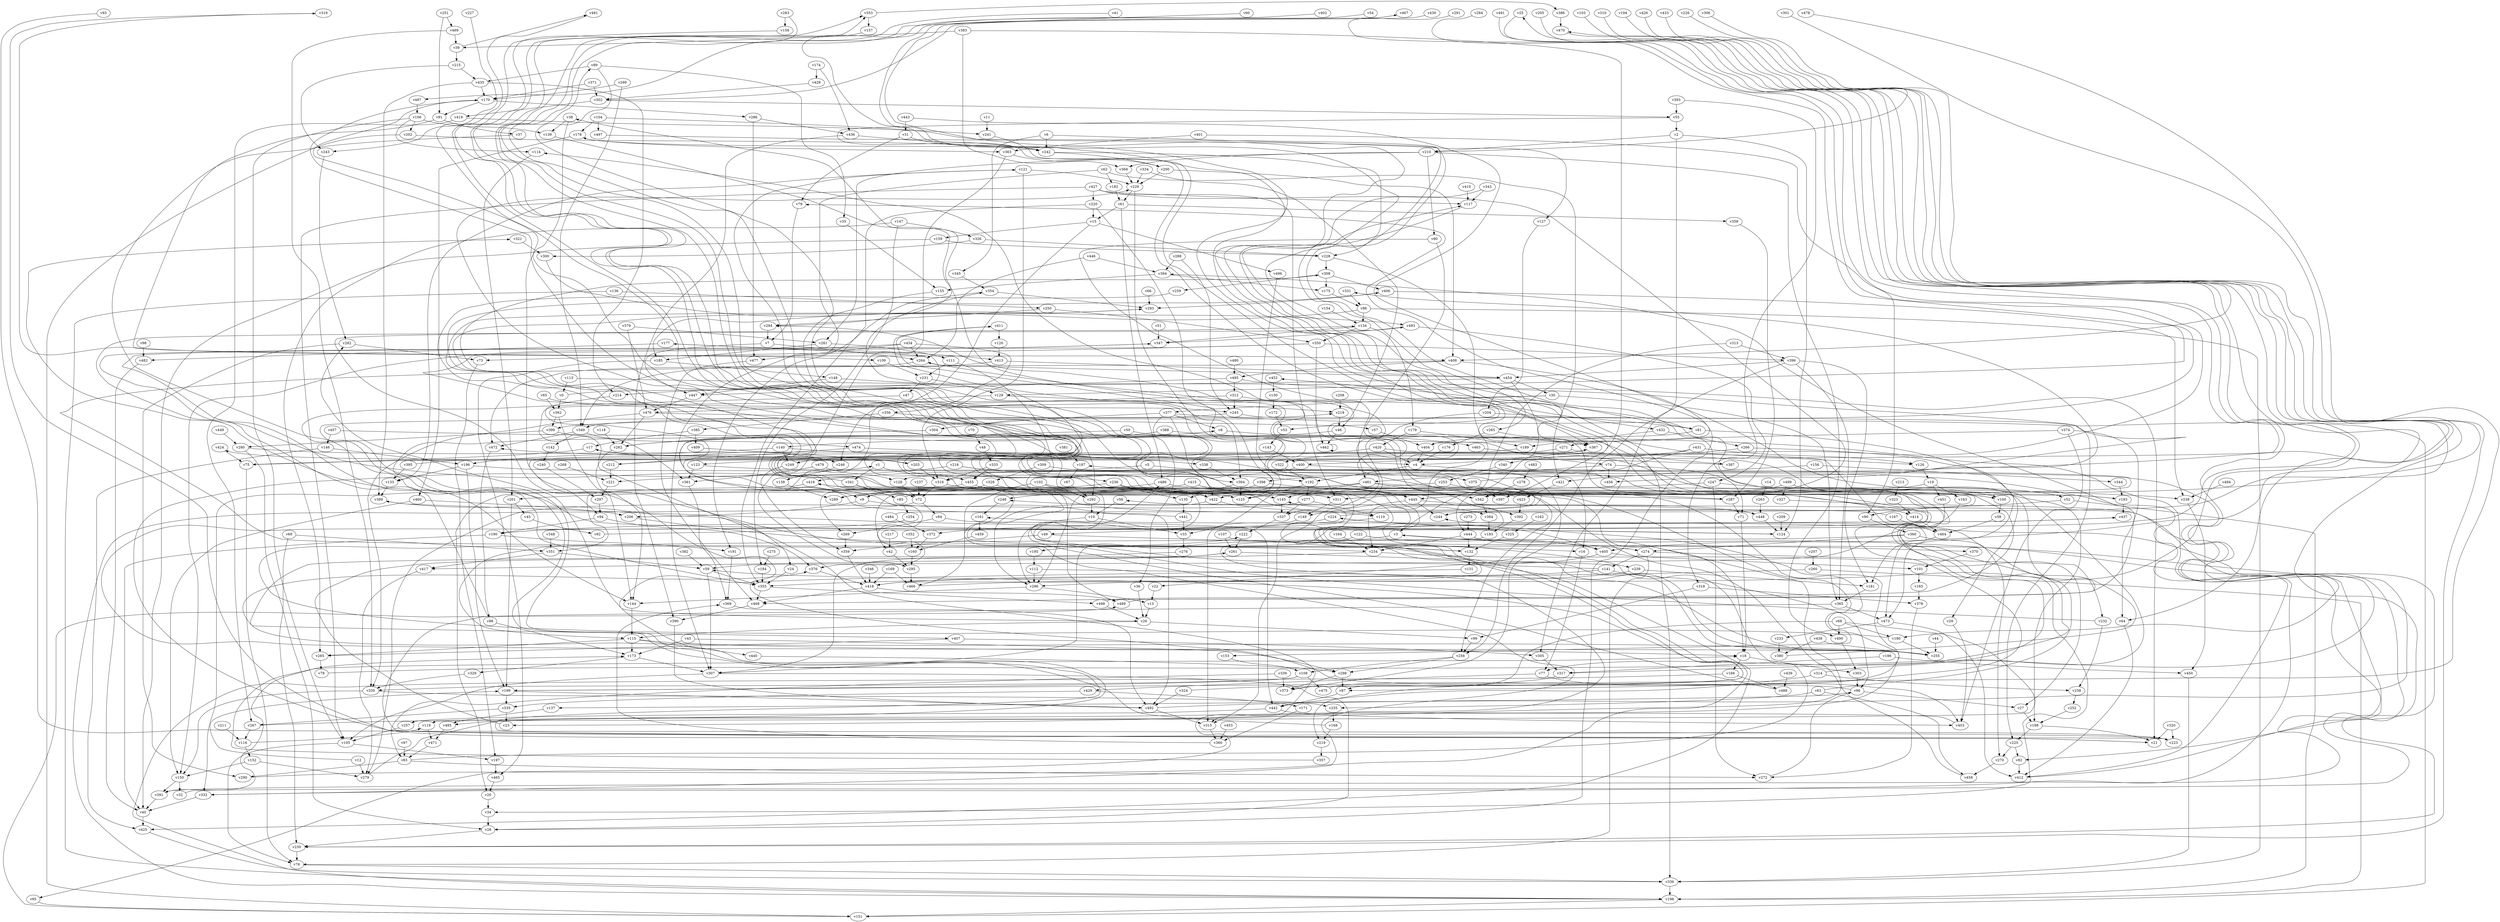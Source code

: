 // Benchmark game 749 - 500 vertices
// time_bound: 29
// targets: v9
digraph G {
    v0 [name="v0", player=1];
    v1 [name="v1", player=1];
    v2 [name="v2", player=1];
    v3 [name="v3", player=1];
    v4 [name="v4", player=1];
    v5 [name="v5", player=1];
    v6 [name="v6", player=1];
    v7 [name="v7", player=0];
    v8 [name="v8", player=1];
    v9 [name="v9", player=0, target=1];
    v10 [name="v10", player=0];
    v11 [name="v11", player=0];
    v12 [name="v12", player=1];
    v13 [name="v13", player=0];
    v14 [name="v14", player=0];
    v15 [name="v15", player=0];
    v16 [name="v16", player=0];
    v17 [name="v17", player=1];
    v18 [name="v18", player=0];
    v19 [name="v19", player=0];
    v20 [name="v20", player=1];
    v21 [name="v21", player=1];
    v22 [name="v22", player=1];
    v23 [name="v23", player=1];
    v24 [name="v24", player=0];
    v25 [name="v25", player=1];
    v26 [name="v26", player=1];
    v27 [name="v27", player=1];
    v28 [name="v28", player=1];
    v29 [name="v29", player=0];
    v30 [name="v30", player=1];
    v31 [name="v31", player=1];
    v32 [name="v32", player=1];
    v33 [name="v33", player=0];
    v34 [name="v34", player=0];
    v35 [name="v35", player=0];
    v36 [name="v36", player=0];
    v37 [name="v37", player=1];
    v38 [name="v38", player=0];
    v39 [name="v39", player=0];
    v40 [name="v40", player=0];
    v41 [name="v41", player=1];
    v42 [name="v42", player=1];
    v43 [name="v43", player=1];
    v44 [name="v44", player=0];
    v45 [name="v45", player=0];
    v46 [name="v46", player=0];
    v47 [name="v47", player=1];
    v48 [name="v48", player=0];
    v49 [name="v49", player=1];
    v50 [name="v50", player=0];
    v51 [name="v51", player=0];
    v52 [name="v52", player=1];
    v53 [name="v53", player=1];
    v54 [name="v54", player=1];
    v55 [name="v55", player=0];
    v56 [name="v56", player=0];
    v57 [name="v57", player=1];
    v58 [name="v58", player=1];
    v59 [name="v59", player=1];
    v60 [name="v60", player=0];
    v61 [name="v61", player=0];
    v62 [name="v62", player=0];
    v63 [name="v63", player=0];
    v64 [name="v64", player=1];
    v65 [name="v65", player=0];
    v66 [name="v66", player=1];
    v67 [name="v67", player=0];
    v68 [name="v68", player=0];
    v69 [name="v69", player=1];
    v70 [name="v70", player=1];
    v71 [name="v71", player=0];
    v72 [name="v72", player=0];
    v73 [name="v73", player=1];
    v74 [name="v74", player=1];
    v75 [name="v75", player=0];
    v76 [name="v76", player=0];
    v77 [name="v77", player=0];
    v78 [name="v78", player=1];
    v79 [name="v79", player=0];
    v80 [name="v80", player=0];
    v81 [name="v81", player=1];
    v82 [name="v82", player=1];
    v83 [name="v83", player=0];
    v84 [name="v84", player=1];
    v85 [name="v85", player=1];
    v86 [name="v86", player=1];
    v87 [name="v87", player=1];
    v88 [name="v88", player=0];
    v89 [name="v89", player=1];
    v90 [name="v90", player=0];
    v91 [name="v91", player=1];
    v92 [name="v92", player=0];
    v93 [name="v93", player=0];
    v94 [name="v94", player=1];
    v95 [name="v95", player=0];
    v96 [name="v96", player=0];
    v97 [name="v97", player=1];
    v98 [name="v98", player=1];
    v99 [name="v99", player=0];
    v100 [name="v100", player=0];
    v101 [name="v101", player=0];
    v102 [name="v102", player=1];
    v103 [name="v103", player=0];
    v104 [name="v104", player=1];
    v105 [name="v105", player=0];
    v106 [name="v106", player=1];
    v107 [name="v107", player=1];
    v108 [name="v108", player=1];
    v109 [name="v109", player=1];
    v110 [name="v110", player=1];
    v111 [name="v111", player=0];
    v112 [name="v112", player=1];
    v113 [name="v113", player=1];
    v114 [name="v114", player=1];
    v115 [name="v115", player=0];
    v116 [name="v116", player=1];
    v117 [name="v117", player=1];
    v118 [name="v118", player=0];
    v119 [name="v119", player=0];
    v120 [name="v120", player=1];
    v121 [name="v121", player=1];
    v122 [name="v122", player=0];
    v123 [name="v123", player=0];
    v124 [name="v124", player=1];
    v125 [name="v125", player=0];
    v126 [name="v126", player=0];
    v127 [name="v127", player=1];
    v128 [name="v128", player=1];
    v129 [name="v129", player=0];
    v130 [name="v130", player=0];
    v131 [name="v131", player=1];
    v132 [name="v132", player=1];
    v133 [name="v133", player=0];
    v134 [name="v134", player=0];
    v135 [name="v135", player=0];
    v136 [name="v136", player=1];
    v137 [name="v137", player=1];
    v138 [name="v138", player=0];
    v139 [name="v139", player=1];
    v140 [name="v140", player=1];
    v141 [name="v141", player=0];
    v142 [name="v142", player=1];
    v143 [name="v143", player=0];
    v144 [name="v144", player=1];
    v145 [name="v145", player=0];
    v146 [name="v146", player=1];
    v147 [name="v147", player=1];
    v148 [name="v148", player=1];
    v149 [name="v149", player=1];
    v150 [name="v150", player=1];
    v151 [name="v151", player=0];
    v152 [name="v152", player=1];
    v153 [name="v153", player=1];
    v154 [name="v154", player=1];
    v155 [name="v155", player=0];
    v156 [name="v156", player=0];
    v157 [name="v157", player=0];
    v158 [name="v158", player=1];
    v159 [name="v159", player=0];
    v160 [name="v160", player=0];
    v161 [name="v161", player=0];
    v162 [name="v162", player=0];
    v163 [name="v163", player=1];
    v164 [name="v164", player=0];
    v165 [name="v165", player=1];
    v166 [name="v166", player=0];
    v167 [name="v167", player=0];
    v168 [name="v168", player=1];
    v169 [name="v169", player=1];
    v170 [name="v170", player=0];
    v171 [name="v171", player=1];
    v172 [name="v172", player=0];
    v173 [name="v173", player=1];
    v174 [name="v174", player=1];
    v175 [name="v175", player=0];
    v176 [name="v176", player=0];
    v177 [name="v177", player=1];
    v178 [name="v178", player=0];
    v179 [name="v179", player=1];
    v180 [name="v180", player=0];
    v181 [name="v181", player=0];
    v182 [name="v182", player=0];
    v183 [name="v183", player=1];
    v184 [name="v184", player=1];
    v185 [name="v185", player=1];
    v186 [name="v186", player=0];
    v187 [name="v187", player=0];
    v188 [name="v188", player=0];
    v189 [name="v189", player=0];
    v190 [name="v190", player=0];
    v191 [name="v191", player=1];
    v192 [name="v192", player=0];
    v193 [name="v193", player=0];
    v194 [name="v194", player=0];
    v195 [name="v195", player=1];
    v196 [name="v196", player=0];
    v197 [name="v197", player=0];
    v198 [name="v198", player=0];
    v199 [name="v199", player=1];
    v200 [name="v200", player=1];
    v201 [name="v201", player=0];
    v202 [name="v202", player=0];
    v203 [name="v203", player=0];
    v204 [name="v204", player=0];
    v205 [name="v205", player=1];
    v206 [name="v206", player=0];
    v207 [name="v207", player=1];
    v208 [name="v208", player=0];
    v209 [name="v209", player=1];
    v210 [name="v210", player=1];
    v211 [name="v211", player=0];
    v212 [name="v212", player=0];
    v213 [name="v213", player=1];
    v214 [name="v214", player=1];
    v215 [name="v215", player=1];
    v216 [name="v216", player=0];
    v217 [name="v217", player=0];
    v218 [name="v218", player=0];
    v219 [name="v219", player=1];
    v220 [name="v220", player=0];
    v221 [name="v221", player=1];
    v222 [name="v222", player=0];
    v223 [name="v223", player=0];
    v224 [name="v224", player=0];
    v225 [name="v225", player=1];
    v226 [name="v226", player=1];
    v227 [name="v227", player=0];
    v228 [name="v228", player=0];
    v229 [name="v229", player=0];
    v230 [name="v230", player=0];
    v231 [name="v231", player=1];
    v232 [name="v232", player=1];
    v233 [name="v233", player=0];
    v234 [name="v234", player=1];
    v235 [name="v235", player=1];
    v236 [name="v236", player=0];
    v237 [name="v237", player=0];
    v238 [name="v238", player=0];
    v239 [name="v239", player=0];
    v240 [name="v240", player=0];
    v241 [name="v241", player=1];
    v242 [name="v242", player=1];
    v243 [name="v243", player=0];
    v244 [name="v244", player=1];
    v245 [name="v245", player=0];
    v246 [name="v246", player=1];
    v247 [name="v247", player=1];
    v248 [name="v248", player=1];
    v249 [name="v249", player=0];
    v250 [name="v250", player=0];
    v251 [name="v251", player=0];
    v252 [name="v252", player=0];
    v253 [name="v253", player=1];
    v254 [name="v254", player=0];
    v255 [name="v255", player=1];
    v256 [name="v256", player=0];
    v257 [name="v257", player=0];
    v258 [name="v258", player=0];
    v259 [name="v259", player=1];
    v260 [name="v260", player=0];
    v261 [name="v261", player=1];
    v262 [name="v262", player=0];
    v263 [name="v263", player=0];
    v264 [name="v264", player=0];
    v265 [name="v265", player=0];
    v266 [name="v266", player=0];
    v267 [name="v267", player=1];
    v268 [name="v268", player=0];
    v269 [name="v269", player=0];
    v270 [name="v270", player=0];
    v271 [name="v271", player=1];
    v272 [name="v272", player=1];
    v273 [name="v273", player=1];
    v274 [name="v274", player=1];
    v275 [name="v275", player=1];
    v276 [name="v276", player=1];
    v277 [name="v277", player=0];
    v278 [name="v278", player=1];
    v279 [name="v279", player=0];
    v280 [name="v280", player=0];
    v281 [name="v281", player=1];
    v282 [name="v282", player=1];
    v283 [name="v283", player=0];
    v284 [name="v284", player=1];
    v285 [name="v285", player=0];
    v286 [name="v286", player=0];
    v287 [name="v287", player=1];
    v288 [name="v288", player=1];
    v289 [name="v289", player=0];
    v290 [name="v290", player=0];
    v291 [name="v291", player=1];
    v292 [name="v292", player=1];
    v293 [name="v293", player=1];
    v294 [name="v294", player=0];
    v295 [name="v295", player=1];
    v296 [name="v296", player=1];
    v297 [name="v297", player=1];
    v298 [name="v298", player=0];
    v299 [name="v299", player=0];
    v300 [name="v300", player=0];
    v301 [name="v301", player=0];
    v302 [name="v302", player=1];
    v303 [name="v303", player=1];
    v304 [name="v304", player=1];
    v305 [name="v305", player=1];
    v306 [name="v306", player=0];
    v307 [name="v307", player=1];
    v308 [name="v308", player=0];
    v309 [name="v309", player=1];
    v310 [name="v310", player=0];
    v311 [name="v311", player=0];
    v312 [name="v312", player=1];
    v313 [name="v313", player=1];
    v314 [name="v314", player=0];
    v315 [name="v315", player=1];
    v316 [name="v316", player=0];
    v317 [name="v317", player=1];
    v318 [name="v318", player=0];
    v319 [name="v319", player=1];
    v320 [name="v320", player=0];
    v321 [name="v321", player=0];
    v322 [name="v322", player=1];
    v323 [name="v323", player=1];
    v324 [name="v324", player=0];
    v325 [name="v325", player=1];
    v326 [name="v326", player=0];
    v327 [name="v327", player=1];
    v328 [name="v328", player=0];
    v329 [name="v329", player=1];
    v330 [name="v330", player=1];
    v331 [name="v331", player=1];
    v332 [name="v332", player=0];
    v333 [name="v333", player=0];
    v334 [name="v334", player=1];
    v335 [name="v335", player=1];
    v336 [name="v336", player=0];
    v337 [name="v337", player=0];
    v338 [name="v338", player=0];
    v339 [name="v339", player=1];
    v340 [name="v340", player=0];
    v341 [name="v341", player=1];
    v342 [name="v342", player=0];
    v343 [name="v343", player=0];
    v344 [name="v344", player=1];
    v345 [name="v345", player=1];
    v346 [name="v346", player=1];
    v347 [name="v347", player=0];
    v348 [name="v348", player=0];
    v349 [name="v349", player=1];
    v350 [name="v350", player=0];
    v351 [name="v351", player=1];
    v352 [name="v352", player=1];
    v353 [name="v353", player=1];
    v354 [name="v354", player=1];
    v355 [name="v355", player=1];
    v356 [name="v356", player=1];
    v357 [name="v357", player=1];
    v358 [name="v358", player=0];
    v359 [name="v359", player=0];
    v360 [name="v360", player=0];
    v361 [name="v361", player=1];
    v362 [name="v362", player=1];
    v363 [name="v363", player=0];
    v364 [name="v364", player=0];
    v365 [name="v365", player=1];
    v366 [name="v366", player=1];
    v367 [name="v367", player=0];
    v368 [name="v368", player=0];
    v369 [name="v369", player=0];
    v370 [name="v370", player=1];
    v371 [name="v371", player=1];
    v372 [name="v372", player=1];
    v373 [name="v373", player=0];
    v374 [name="v374", player=0];
    v375 [name="v375", player=1];
    v376 [name="v376", player=1];
    v377 [name="v377", player=1];
    v378 [name="v378", player=1];
    v379 [name="v379", player=1];
    v380 [name="v380", player=0];
    v381 [name="v381", player=0];
    v382 [name="v382", player=0];
    v383 [name="v383", player=0];
    v384 [name="v384", player=0];
    v385 [name="v385", player=0];
    v386 [name="v386", player=1];
    v387 [name="v387", player=1];
    v388 [name="v388", player=0];
    v389 [name="v389", player=0];
    v390 [name="v390", player=1];
    v391 [name="v391", player=0];
    v392 [name="v392", player=0];
    v393 [name="v393", player=1];
    v394 [name="v394", player=1];
    v395 [name="v395", player=0];
    v396 [name="v396", player=0];
    v397 [name="v397", player=1];
    v398 [name="v398", player=1];
    v399 [name="v399", player=1];
    v400 [name="v400", player=1];
    v401 [name="v401", player=1];
    v402 [name="v402", player=0];
    v403 [name="v403", player=0];
    v404 [name="v404", player=0];
    v405 [name="v405", player=0];
    v406 [name="v406", player=1];
    v407 [name="v407", player=0];
    v408 [name="v408", player=1];
    v409 [name="v409", player=1];
    v410 [name="v410", player=0];
    v411 [name="v411", player=1];
    v412 [name="v412", player=1];
    v413 [name="v413", player=1];
    v414 [name="v414", player=0];
    v415 [name="v415", player=1];
    v416 [name="v416", player=1];
    v417 [name="v417", player=0];
    v418 [name="v418", player=1];
    v419 [name="v419", player=0];
    v420 [name="v420", player=0];
    v421 [name="v421", player=0];
    v422 [name="v422", player=1];
    v423 [name="v423", player=1];
    v424 [name="v424", player=1];
    v425 [name="v425", player=0];
    v426 [name="v426", player=0];
    v427 [name="v427", player=1];
    v428 [name="v428", player=0];
    v429 [name="v429", player=0];
    v430 [name="v430", player=1];
    v431 [name="v431", player=1];
    v432 [name="v432", player=1];
    v433 [name="v433", player=0];
    v434 [name="v434", player=0];
    v435 [name="v435", player=1];
    v436 [name="v436", player=1];
    v437 [name="v437", player=0];
    v438 [name="v438", player=1];
    v439 [name="v439", player=1];
    v440 [name="v440", player=1];
    v441 [name="v441", player=0];
    v442 [name="v442", player=0];
    v443 [name="v443", player=1];
    v444 [name="v444", player=1];
    v445 [name="v445", player=0];
    v446 [name="v446", player=1];
    v447 [name="v447", player=1];
    v448 [name="v448", player=1];
    v449 [name="v449", player=0];
    v450 [name="v450", player=1];
    v451 [name="v451", player=0];
    v452 [name="v452", player=0];
    v453 [name="v453", player=0];
    v454 [name="v454", player=1];
    v455 [name="v455", player=1];
    v456 [name="v456", player=1];
    v457 [name="v457", player=0];
    v458 [name="v458", player=0];
    v459 [name="v459", player=0];
    v460 [name="v460", player=1];
    v461 [name="v461", player=1];
    v462 [name="v462", player=1];
    v463 [name="v463", player=1];
    v464 [name="v464", player=1];
    v465 [name="v465", player=1];
    v466 [name="v466", player=1];
    v467 [name="v467", player=1];
    v468 [name="v468", player=0];
    v469 [name="v469", player=1];
    v470 [name="v470", player=0];
    v471 [name="v471", player=0];
    v472 [name="v472", player=1];
    v473 [name="v473", player=0];
    v474 [name="v474", player=0];
    v475 [name="v475", player=1];
    v476 [name="v476", player=0];
    v477 [name="v477", player=1];
    v478 [name="v478", player=0];
    v479 [name="v479", player=1];
    v480 [name="v480", player=1];
    v481 [name="v481", player=0];
    v482 [name="v482", player=0];
    v483 [name="v483", player=1];
    v484 [name="v484", player=0];
    v485 [name="v485", player=0];
    v486 [name="v486", player=1];
    v487 [name="v487", player=0];
    v488 [name="v488", player=0];
    v489 [name="v489", player=1];
    v490 [name="v490", player=0];
    v491 [name="v491", player=0];
    v492 [name="v492", player=0];
    v493 [name="v493", player=0];
    v494 [name="v494", player=0];
    v495 [name="v495", player=0];
    v496 [name="v496", player=1];
    v497 [name="v497", player=0];
    v498 [name="v498", player=1];
    v499 [name="v499", player=1];

    v0 -> v177 [constraint="t < 11"];
    v1 -> v341;
    v2 -> v210;
    v3 -> v274;
    v4 -> v192;
    v5 -> v416;
    v6 -> v127;
    v7 -> v264;
    v8 -> v140;
    v9 -> v492;
    v10 -> v33;
    v11 -> v241;
    v12 -> v199 [constraint="t < 8"];
    v13 -> v26;
    v14 -> v263;
    v15 -> v159;
    v16 -> v77;
    v17 -> v75;
    v18 -> v166;
    v19 -> v311;
    v20 -> v34;
    v21 -> v319 [constraint="t < 9"];
    v22 -> v13;
    v23 -> v261 [constraint="t >= 4"];
    v24 -> v355;
    v25 -> v123 [constraint="t >= 5"];
    v26 -> v99;
    v27 -> v188;
    v28 -> v230;
    v29 -> v403;
    v30 -> v95 [constraint="t mod 2 == 1"];
    v31 -> v242;
    v32 -> v248 [constraint="t >= 2"];
    v33 -> v276;
    v34 -> v28;
    v35 -> v155;
    v36 -> v26;
    v37 -> v355 [constraint="t < 10"];
    v38 -> v94;
    v39 -> v481 [constraint="t mod 3 == 2"];
    v40 -> v425;
    v41 -> v255 [constraint="t mod 2 == 0"];
    v42 -> v295;
    v43 -> v173;
    v44 -> v255;
    v45 -> v92;
    v46 -> v21 [constraint="t >= 3"];
    v47 -> v124 [constraint="t < 13"];
    v48 -> v333;
    v49 -> v359;
    v50 -> v262;
    v51 -> v347;
    v52 -> v198;
    v53 -> v143;
    v54 -> v432 [constraint="t >= 5"];
    v55 -> v53 [constraint="t mod 5 == 2"];
    v56 -> v10;
    v57 -> v404;
    v58 -> v464;
    v59 -> v307;
    v60 -> v255 [constraint="t >= 1"];
    v61 -> v358;
    v62 -> v421;
    v63 -> v117 [constraint="t < 14"];
    v64 -> v412;
    v65 -> v367 [constraint="t < 8"];
    v66 -> v293;
    v67 -> v292;
    v68 -> v119 [constraint="t mod 5 == 2"];
    v69 -> v230;
    v70 -> v48;
    v71 -> v18;
    v72 -> v198 [constraint="t mod 4 == 1"];
    v73 -> v197;
    v74 -> v456;
    v75 -> v178 [constraint="t < 14"];
    v76 -> v336;
    v77 -> v429;
    v78 -> v3 [constraint="t < 12"];
    v79 -> v7;
    v80 -> v74 [constraint="t < 7"];
    v81 -> v473;
    v82 -> v412;
    v83 -> v89 [constraint="t >= 5"];
    v84 -> v442;
    v85 -> v354 [constraint="t mod 3 == 0"];
    v86 -> v185;
    v87 -> v442;
    v88 -> v493 [constraint="t >= 3"];
    v89 -> v422 [constraint="t < 15"];
    v90 -> v366;
    v91 -> v109 [constraint="t < 12"];
    v92 -> v145 [constraint="t mod 5 == 2"];
    v93 -> v223 [constraint="t >= 2"];
    v94 -> v190;
    v95 -> v151;
    v96 -> v134 [constraint="t >= 2"];
    v97 -> v83;
    v98 -> v482;
    v99 -> v256;
    v100 -> v58;
    v101 -> v165;
    v102 -> v188;
    v103 -> v405 [constraint="t mod 3 == 1"];
    v104 -> v265 [constraint="t >= 3"];
    v105 -> v76;
    v106 -> v114;
    v107 -> v230 [constraint="t < 12"];
    v108 -> v330 [constraint="t >= 1"];
    v109 -> v231;
    v110 -> v190 [constraint="t mod 2 == 1"];
    v111 -> v231;
    v112 -> v255 [constraint="t mod 5 == 1"];
    v113 -> v456 [constraint="t >= 1"];
    v114 -> v201;
    v115 -> v440;
    v116 -> v119 [constraint="t >= 1"];
    v117 -> v81 [constraint="t < 7"];
    v118 -> v262;
    v119 -> v471;
    v120 -> v413;
    v121 -> v133;
    v122 -> v405;
    v123 -> v180 [constraint="t >= 4"];
    v124 -> v389 [constraint="t < 10"];
    v125 -> v321 [constraint="t >= 5"];
    v126 -> v19;
    v127 -> v204;
    v128 -> v72;
    v129 -> v246;
    v130 -> v172;
    v131 -> v26 [constraint="t >= 4"];
    v132 -> v406 [constraint="t >= 4"];
    v133 -> v389;
    v134 -> v179;
    v135 -> v441;
    v136 -> v198;
    v137 -> v485;
    v138 -> v289;
    v139 -> v153 [constraint="t >= 3"];
    v140 -> v249;
    v141 -> v486 [constraint="t < 7"];
    v142 -> v240;
    v143 -> v400;
    v144 -> v115;
    v145 -> v337;
    v146 -> v196;
    v147 -> v184;
    v148 -> v447;
    v149 -> v315;
    v150 -> v391;
    v151 -> v489 [constraint="t >= 4"];
    v152 -> v150;
    v153 -> v108;
    v154 -> v134;
    v155 -> v392 [constraint="t >= 2"];
    v156 -> v344;
    v157 -> v425 [constraint="t >= 5"];
    v158 -> v193 [constraint="t mod 4 == 1"];
    v159 -> v228;
    v160 -> v295;
    v161 -> v459;
    v162 -> v325;
    v163 -> v59 [constraint="t >= 1"];
    v164 -> v234;
    v165 -> v378;
    v166 -> v198 [constraint="t >= 2"];
    v167 -> v293 [constraint="t < 14"];
    v168 -> v218 [constraint="t mod 3 == 1"];
    v169 -> v466;
    v170 -> v384 [constraint="t mod 5 == 1"];
    v171 -> v360;
    v172 -> v53;
    v173 -> v329;
    v174 -> v436;
    v175 -> v86;
    v176 -> v4;
    v177 -> v482;
    v178 -> v460;
    v179 -> v189;
    v180 -> v222 [constraint="t mod 3 == 0"];
    v181 -> v365;
    v182 -> v61;
    v183 -> v485 [constraint="t < 14"];
    v184 -> v355;
    v185 -> v465;
    v186 -> v317;
    v187 -> v67;
    v188 -> v21;
    v189 -> v234 [constraint="t mod 3 == 2"];
    v190 -> v40;
    v191 -> v369;
    v192 -> v277;
    v193 -> v353 [constraint="t < 14"];
    v194 -> v244 [constraint="t mod 4 == 0"];
    v195 -> v112;
    v196 -> v375;
    v197 -> v465;
    v198 -> v151;
    v199 -> v492;
    v200 -> v408;
    v201 -> v45;
    v202 -> v242;
    v203 -> v424 [constraint="t mod 3 == 0"];
    v204 -> v315;
    v205 -> v190 [constraint="t >= 3"];
    v206 -> v370 [constraint="t < 6"];
    v207 -> v260;
    v208 -> v218;
    v209 -> v124;
    v210 -> v490;
    v211 -> v116;
    v212 -> v353 [constraint="t < 8"];
    v213 -> v323;
    v214 -> v311 [constraint="t mod 2 == 1"];
    v215 -> v435;
    v216 -> v87 [constraint="t >= 3"];
    v217 -> v42;
    v218 -> v46;
    v219 -> v357;
    v220 -> v15;
    v221 -> v297;
    v222 -> v261;
    v223 -> v1 [constraint="t < 7"];
    v224 -> v114 [constraint="t < 14"];
    v225 -> v82;
    v226 -> v82 [constraint="t < 6"];
    v227 -> v243 [constraint="t mod 3 == 1"];
    v228 -> v308;
    v229 -> v364;
    v230 -> v76;
    v231 -> v129;
    v232 -> v229 [constraint="t mod 2 == 0"];
    v233 -> v380;
    v234 -> v27;
    v235 -> v168;
    v236 -> v135 [constraint="t >= 5"];
    v237 -> v72;
    v238 -> v450;
    v239 -> v296;
    v240 -> v297;
    v241 -> v414 [constraint="t >= 1"];
    v242 -> v228;
    v243 -> v282;
    v244 -> v452 [constraint="t < 7"];
    v245 -> v225;
    v246 -> v138;
    v247 -> v52;
    v248 -> v161;
    v249 -> v359;
    v250 -> v294;
    v251 -> v91;
    v252 -> v188;
    v253 -> v287;
    v254 -> v255 [constraint="t >= 1"];
    v255 -> v376 [constraint="t < 7"];
    v256 -> v108;
    v257 -> v105;
    v258 -> v252;
    v259 -> v332 [constraint="t < 6"];
    v260 -> v355;
    v261 -> v307;
    v262 -> v144;
    v263 -> v448;
    v264 -> v472;
    v265 -> v176;
    v266 -> v29;
    v267 -> v294 [constraint="t < 7"];
    v268 -> v221;
    v269 -> v359;
    v270 -> v458;
    v271 -> v322;
    v272 -> v96;
    v273 -> v444;
    v274 -> v141;
    v275 -> v184;
    v276 -> v407 [constraint="t mod 2 == 1"];
    v277 -> v279;
    v278 -> v342;
    v279 -> v282 [constraint="t < 13"];
    v280 -> v23 [constraint="t >= 4"];
    v281 -> v185;
    v282 -> v73;
    v283 -> v249 [constraint="t mod 4 == 2"];
    v284 -> v399 [constraint="t < 13"];
    v285 -> v78;
    v286 -> v477;
    v287 -> v367 [constraint="t >= 1"];
    v288 -> v394;
    v289 -> v187 [constraint="t >= 3"];
    v290 -> v437 [constraint="t < 10"];
    v291 -> v129 [constraint="t >= 2"];
    v292 -> v10;
    v293 -> v367 [constraint="t mod 4 == 0"];
    v294 -> v38 [constraint="t >= 4"];
    v295 -> v466;
    v296 -> v144;
    v297 -> v94;
    v298 -> v87;
    v299 -> v349;
    v300 -> v493 [constraint="t mod 2 == 0"];
    v301 -> v230 [constraint="t >= 5"];
    v302 -> v55;
    v303 -> v96;
    v304 -> v376 [constraint="t >= 1"];
    v305 -> v317;
    v306 -> v125 [constraint="t mod 3 == 2"];
    v307 -> v105;
    v308 -> v175;
    v309 -> v412 [constraint="t >= 2"];
    v310 -> v210 [constraint="t >= 2"];
    v311 -> v149;
    v312 -> v245;
    v313 -> v3;
    v314 -> v467 [constraint="t mod 4 == 0"];
    v315 -> v360;
    v316 -> v100 [constraint="t >= 3"];
    v317 -> v219;
    v318 -> v378;
    v319 -> v408 [constraint="t >= 2"];
    v320 -> v223;
    v321 -> v300;
    v322 -> v192;
    v323 -> v414;
    v324 -> v416 [constraint="t mod 2 == 0"];
    v325 -> v132;
    v326 -> v300;
    v327 -> v391 [constraint="t mod 4 == 3"];
    v328 -> v9;
    v329 -> v330;
    v330 -> v150;
    v331 -> v86;
    v332 -> v40;
    v333 -> v316;
    v334 -> v46;
    v335 -> v23;
    v336 -> v198;
    v337 -> v222;
    v338 -> v364;
    v339 -> v373;
    v340 -> v253;
    v341 -> v347 [constraint="t >= 3"];
    v342 -> v384;
    v343 -> v77 [constraint="t < 14"];
    v344 -> v193;
    v345 -> v354;
    v346 -> v418;
    v347 -> v144 [constraint="t mod 3 == 1"];
    v348 -> v351;
    v349 -> v472;
    v350 -> v245 [constraint="t >= 4"];
    v351 -> v59;
    v352 -> v160;
    v353 -> v386 [constraint="t mod 2 == 0"];
    v354 -> v293;
    v355 -> v468;
    v356 -> v292;
    v357 -> v18 [constraint="t mod 4 == 0"];
    v358 -> v287;
    v359 -> v418;
    v360 -> v369;
    v361 -> v369;
    v362 -> v144;
    v363 -> v200;
    v364 -> v135;
    v365 -> v223 [constraint="t < 14"];
    v366 -> v115 [constraint="t >= 5"];
    v367 -> v4 [constraint="t >= 3"];
    v368 -> v229;
    v369 -> v492;
    v370 -> v101;
    v371 -> v302;
    v372 -> v160;
    v373 -> v59 [constraint="t < 5"];
    v374 -> v271;
    v375 -> v331 [constraint="t mod 4 == 2"];
    v376 -> v418;
    v377 -> v151;
    v378 -> v272;
    v379 -> v476;
    v380 -> v17 [constraint="t < 10"];
    v381 -> v187;
    v382 -> v59;
    v383 -> v397;
    v384 -> v183;
    v385 -> v17;
    v386 -> v470;
    v387 -> v472 [constraint="t >= 4"];
    v388 -> v367;
    v389 -> v24 [constraint="t < 11"];
    v390 -> v492;
    v391 -> v173 [constraint="t >= 5"];
    v392 -> v183;
    v393 -> v318;
    v394 -> v175;
    v395 -> v121 [constraint="t < 8"];
    v396 -> v181;
    v397 -> v170 [constraint="t >= 3"];
    v398 -> v445;
    v399 -> v474;
    v400 -> v316;
    v401 -> v90;
    v402 -> v487 [constraint="t >= 5"];
    v403 -> v315 [constraint="t >= 3"];
    v404 -> v79 [constraint="t mod 4 == 2"];
    v405 -> v22;
    v406 -> v293;
    v407 -> v305;
    v408 -> v132 [constraint="t < 7"];
    v409 -> v203 [constraint="t < 13"];
    v410 -> v117;
    v411 -> v120;
    v412 -> v25 [constraint="t mod 4 == 0"];
    v413 -> v349;
    v414 -> v464;
    v415 -> v289;
    v416 -> v351;
    v417 -> v279;
    v418 -> v468;
    v419 -> v241;
    v420 -> v181;
    v421 -> v423;
    v422 -> v296;
    v423 -> v264 [constraint="t < 9"];
    v424 -> v75;
    v425 -> v336;
    v426 -> v398 [constraint="t >= 1"];
    v427 -> v342 [constraint="t >= 4"];
    v428 -> v302;
    v429 -> v335;
    v430 -> v302 [constraint="t < 9"];
    v431 -> v128 [constraint="t < 13"];
    v432 -> v266;
    v433 -> v64 [constraint="t >= 1"];
    v434 -> v356;
    v435 -> v389;
    v436 -> v390;
    v437 -> v418 [constraint="t < 6"];
    v438 -> v380;
    v439 -> v488;
    v440 -> v298 [constraint="t >= 1"];
    v441 -> v8 [constraint="t < 9"];
    v442 -> v403;
    v443 -> v317 [constraint="t < 5"];
    v444 -> v18;
    v445 -> v448;
    v446 -> v264;
    v447 -> v476;
    v448 -> v56 [constraint="t < 6"];
    v449 -> v280;
    v450 -> v336;
    v451 -> v34 [constraint="t mod 4 == 0"];
    v452 -> v130;
    v453 -> v360;
    v454 -> v214;
    v455 -> v269;
    v456 -> v455 [constraint="t mod 5 == 0"];
    v457 -> v332 [constraint="t mod 2 == 0"];
    v458 -> v411 [constraint="t < 14"];
    v459 -> v160;
    v460 -> v150;
    v461 -> v20;
    v462 -> v462;
    v463 -> v49 [constraint="t mod 4 == 1"];
    v464 -> v473;
    v465 -> v20;
    v466 -> v470 [constraint="t < 12"];
    v467 -> v126 [constraint="t mod 5 == 3"];
    v468 -> v390;
    v469 -> v330;
    v470 -> v408 [constraint="t mod 3 == 1"];
    v471 -> v83;
    v472 -> v88;
    v473 -> v233;
    v474 -> v212;
    v475 -> v224 [constraint="t < 11"];
    v476 -> v57;
    v477 -> v468;
    v478 -> v199 [constraint="t < 10"];
    v479 -> v361;
    v480 -> v495;
    v481 -> v236 [constraint="t < 7"];
    v482 -> v40;
    v483 -> v278;
    v484 -> v411 [constraint="t < 11"];
    v485 -> v471;
    v486 -> v100;
    v487 -> v106;
    v488 -> v308 [constraint="t >= 1"];
    v489 -> v244 [constraint="t mod 3 == 1"];
    v490 -> v303;
    v491 -> v75 [constraint="t < 12"];
    v492 -> v161 [constraint="t >= 4"];
    v493 -> v247;
    v494 -> v238;
    v495 -> v447;
    v496 -> v33;
    v497 -> v468 [constraint="t >= 5"];
    v498 -> v394 [constraint="t mod 5 == 4"];
    v499 -> v100;
    v62 -> v307;
    v19 -> v451;
    v146 -> v425;
    v400 -> v16;
    v2 -> v124;
    v294 -> v7;
    v445 -> v244;
    v178 -> v363;
    v170 -> v286;
    v253 -> v296;
    v141 -> v418;
    v493 -> v347;
    v333 -> v455;
    v190 -> v191;
    v245 -> v349;
    v444 -> v132;
    v434 -> v150;
    v371 -> v170;
    v280 -> v28;
    v232 -> v258;
    v499 -> v445;
    v50 -> v463;
    v277 -> v110;
    v242 -> v200;
    v282 -> v290;
    v200 -> v229;
    v377 -> v36;
    v479 -> v128;
    v484 -> v372;
    v271 -> v387;
    v287 -> v71;
    v413 -> v454;
    v492 -> v315;
    v401 -> v363;
    v420 -> v249;
    v267 -> v116;
    v396 -> v454;
    v434 -> v264;
    v185 -> v148;
    v444 -> v234;
    v12 -> v279;
    v7 -> v447;
    v224 -> v372;
    v68 -> v87;
    v104 -> v497;
    v296 -> v13;
    v121 -> v229;
    v388 -> v262;
    v324 -> v492;
    v85 -> v254;
    v377 -> v8;
    v302 -> v419;
    v298 -> v373;
    v309 -> v328;
    v231 -> v47;
    v9 -> v206;
    v461 -> v238;
    v186 -> v450;
    v68 -> v180;
    v335 -> v267;
    v116 -> v152;
    v343 -> v117;
    v156 -> v421;
    v123 -> v361;
    v313 -> v396;
    v166 -> v488;
    v314 -> v442;
    v84 -> v269;
    v113 -> v0;
    v435 -> v170;
    v445 -> v149;
    v68 -> v490;
    v423 -> v392;
    v111 -> v489;
    v3 -> v307;
    v404 -> v4;
    v476 -> v330;
    v134 -> v350;
    v354 -> v191;
    v442 -> v257;
    v307 -> v28;
    v140 -> v196;
    v192 -> v125;
    v446 -> v394;
    v26 -> v115;
    v77 -> v403;
    v408 -> v28;
    v405 -> v101;
    v283 -> v158;
    v112 -> v296;
    v173 -> v307;
    v474 -> v338;
    v201 -> v199;
    v193 -> v437;
    v74 -> v461;
    v6 -> v345;
    v105 -> v197;
    v316 -> v72;
    v62 -> v182;
    v212 -> v221;
    v215 -> v243;
    v393 -> v55;
    v43 -> v298;
    v80 -> v461;
    v61 -> v15;
    v339 -> v83;
    v30 -> v365;
    v461 -> v145;
    v330 -> v235;
    v318 -> v99;
    v72 -> v84;
    v385 -> v409;
    v122 -> v195;
    v89 -> v435;
    v132 -> v131;
    v18 -> v303;
    v362 -> v399;
    v250 -> v350;
    v351 -> v417;
    v30 -> v377;
    v216 -> v221;
    v265 -> v367;
    v196 -> v133;
    v228 -> v234;
    v168 -> v219;
    v326 -> v228;
    v435 -> v214;
    v107 -> v261;
    v274 -> v232;
    v141 -> v96;
    v140 -> v4;
    v498 -> v26;
    v203 -> v316;
    v349 -> v361;
    v396 -> v365;
    v431 -> v126;
    v457 -> v146;
    v159 -> v40;
    v455 -> v422;
    v429 -> v171;
    v38 -> v139;
    v431 -> v400;
    v247 -> v272;
    v334 -> v229;
    v434 -> v477;
    v350 -> v73;
    v299 -> v170;
    v394 -> v155;
    v395 -> v133;
    v39 -> v215;
    v432 -> v189;
    v174 -> v428;
    v251 -> v469;
    v308 -> v259;
    v416 -> v125;
    v288 -> v245;
    v286 -> v436;
    v1 -> v455;
    v10 -> v296;
    v266 -> v340;
    v461 -> v289;
    v264 -> v454;
    v108 -> v475;
    v148 -> v292;
    v239 -> v181;
    v236 -> v42;
    v86 -> v336;
    v106 -> v139;
    v74 -> v71;
    v69 -> v351;
    v308 -> v406;
    v220 -> v355;
    v83 -> v290;
    v152 -> v279;
    v89 -> v35;
    v256 -> v298;
    v115 -> v173;
    v350 -> v462;
    v460 -> v206;
    v427 -> v117;
    v443 -> v31;
    v179 -> v420;
    v180 -> v255;
    v427 -> v105;
    v454 -> v30;
    v398 -> v248;
    v314 -> v258;
    v448 -> v124;
    v224 -> v405;
    v408 -> v495;
    v63 -> v458;
    v6 -> v242;
    v377 -> v304;
    v473 -> v412;
    v15 -> v496;
    v5 -> v256;
    v169 -> v418;
    v59 -> v355;
    v399 -> v280;
    v147 -> v285;
    v374 -> v403;
    v225 -> v270;
    v61 -> v486;
    v281 -> v111;
    v312 -> v337;
    v406 -> v238;
    v136 -> v250;
    v106 -> v105;
    v65 -> v362;
    v374 -> v64;
    v469 -> v39;
    v96 -> v27;
    v436 -> v242;
    v365 -> v473;
    v91 -> v37;
    v274 -> v76;
    v170 -> v91;
    v349 -> v142;
    v353 -> v157;
    v355 -> v498;
    v476 -> v262;
    v441 -> v33;
    v419 -> v267;
    v234 -> v417;
    v147 -> v326;
    v202 -> v151;
    v356 -> v385;
    v427 -> v311;
    v17 -> v246;
    v375 -> v397;
    v312 -> v476;
    v229 -> v61;
    v407 -> v285;
    v96 -> v137;
    v0 -> v362;
    v210 -> v368;
    v196 -> v199;
    v8 -> v336;
    v499 -> v327;
    v108 -> v199;
    v115 -> v18;
    v88 -> v173;
    v46 -> v462;
    v19 -> v163;
    v363 -> v295;
    v102 -> v466;
    v427 -> v220;
    v216 -> v192;
    v150 -> v32;
    v86 -> v134;
    v396 -> v256;
    v391 -> v40;
    v121 -> v316;
    v495 -> v312;
    v177 -> v413;
    v366 -> v270;
    v341 -> v72;
    v115 -> v285;
    v383 -> v368;
    v379 -> v281;
    v383 -> v39;
    v461 -> v342;
    v4 -> v373;
    v247 -> v201;
    v415 -> v445;
    v167 -> v464;
    v220 -> v422;
    v15 -> v9;
    v204 -> v81;
    v210 -> v281;
    v454 -> v444;
    v63 -> v235;
    v55 -> v2;
    v341 -> v85;
    v199 -> v335;
    v486 -> v332;
    v188 -> v225;
    v83 -> v272;
    v104 -> v178;
    v210 -> v80;
    v49 -> v16;
    v236 -> v145;
    v422 -> v110;
    v134 -> v347;
    v328 -> v422;
    v2 -> v305;
    v377 -> v364;
    v52 -> v90;
    v495 -> v21;
    v106 -> v202;
    v260 -> v198;
    v350 -> v396;
    v94 -> v376;
    v81 -> v404;
    v75 -> v76;
    v31 -> v79;
    v418 -> v489;
    v438 -> v255;
    v420 -> v4;
    v320 -> v21;
    v129 -> v218;
    v277 -> v337;
    v261 -> v239;
    v102 -> v292;
    v364 -> v125;
    v366 -> v274;
}
